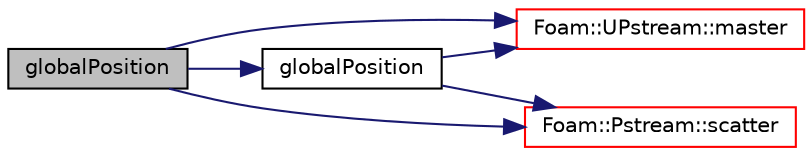 digraph "globalPosition"
{
  bgcolor="transparent";
  edge [fontname="Helvetica",fontsize="10",labelfontname="Helvetica",labelfontsize="10"];
  node [fontname="Helvetica",fontsize="10",shape=record];
  rankdir="LR";
  Node1 [label="globalPosition",height=0.2,width=0.4,color="black", fillcolor="grey75", style="filled", fontcolor="black"];
  Node1 -> Node2 [color="midnightblue",fontsize="10",style="solid",fontname="Helvetica"];
  Node2 [label="globalPosition",height=0.2,width=0.4,color="black",URL="$a00189.html#abd4fd894dadfb5c373ea1943724bf0cb",tooltip="Return a sample between start and end. "];
  Node2 -> Node3 [color="midnightblue",fontsize="10",style="solid",fontname="Helvetica"];
  Node3 [label="Foam::UPstream::master",height=0.2,width=0.4,color="red",URL="$a02862.html#a36af549940a0aae3733774649594489f",tooltip="Am I the master process. "];
  Node2 -> Node4 [color="midnightblue",fontsize="10",style="solid",fontname="Helvetica"];
  Node4 [label="Foam::Pstream::scatter",height=0.2,width=0.4,color="red",URL="$a02056.html#a00bc7d5a0b660cfa53523561af48def2",tooltip="Scatter data. Distribute without modification. Reverse of gather. "];
  Node1 -> Node3 [color="midnightblue",fontsize="10",style="solid",fontname="Helvetica"];
  Node1 -> Node4 [color="midnightblue",fontsize="10",style="solid",fontname="Helvetica"];
}
